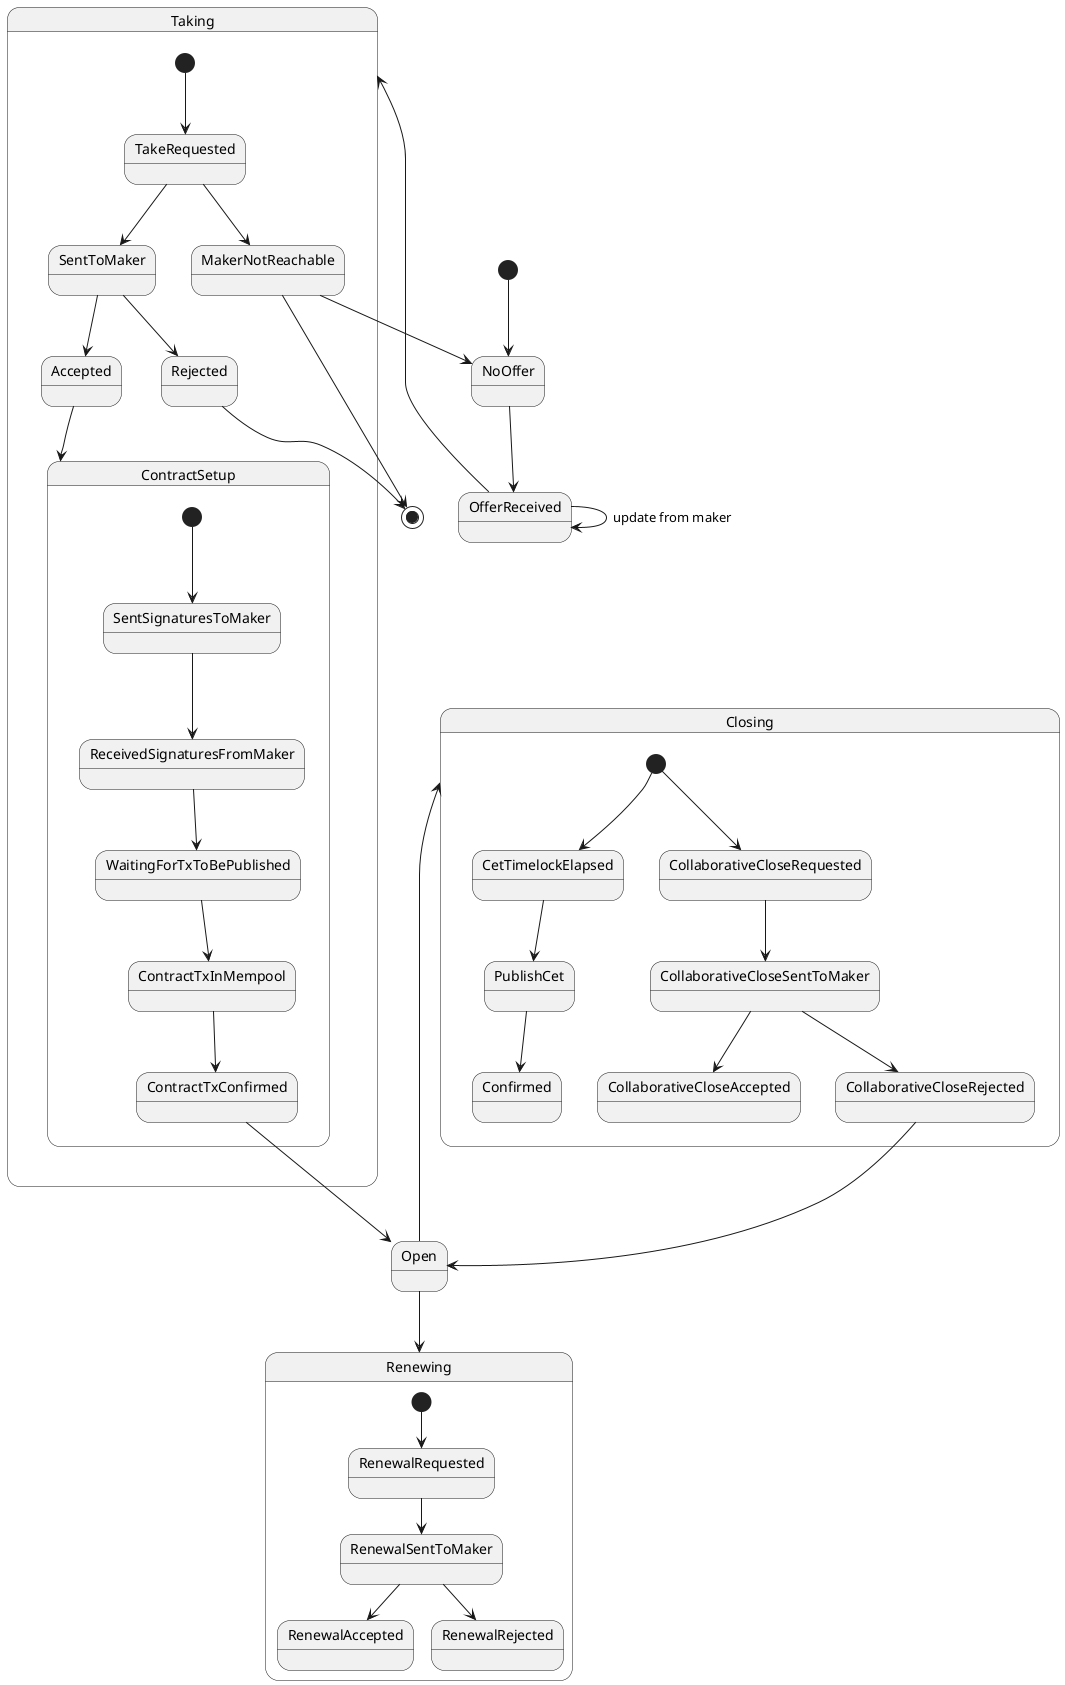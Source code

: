 @startuml

/' This represents the complete application state of the taker, not just the CFD '/

[*] --> NoOffer
NoOffer --> OfferReceived
OfferReceived --> OfferReceived : update from maker
OfferReceived --> Taking

state Taking {
    [*] --> TakeRequested
    TakeRequested --> SentToMaker
    TakeRequested --> MakerNotReachable
    SentToMaker --> Accepted
    SentToMaker --> Rejected

    state ContractSetup {
        [*] --> SentSignaturesToMaker
        SentSignaturesToMaker --> ReceivedSignaturesFromMaker
        ReceivedSignaturesFromMaker --> WaitingForTxToBePublished
        WaitingForTxToBePublished --> ContractTxInMempool
        ContractTxInMempool --> ContractTxConfirmed
    }
}

Rejected --> [*]
MakerNotReachable --> [*]
MakerNotReachable --> NoOffer

Accepted --> ContractSetup

ContractTxConfirmed --> Open
Open --> Closing
Open --> Renewing

state Closing {
  [*] --> CetTimelockElapsed
  CetTimelockElapsed --> PublishCet
  PublishCet --> Confirmed

  [*] --> CollaborativeCloseRequested
  CollaborativeCloseRequested --> CollaborativeCloseSentToMaker
  CollaborativeCloseSentToMaker --> CollaborativeCloseAccepted
  CollaborativeCloseSentToMaker --> CollaborativeCloseRejected

}

CollaborativeCloseRejected --> Open

state Renewing {
  [*] --> RenewalRequested
  RenewalRequested --> RenewalSentToMaker
  RenewalSentToMaker --> RenewalAccepted
  RenewalSentToMaker --> RenewalRejected
}



@enduml